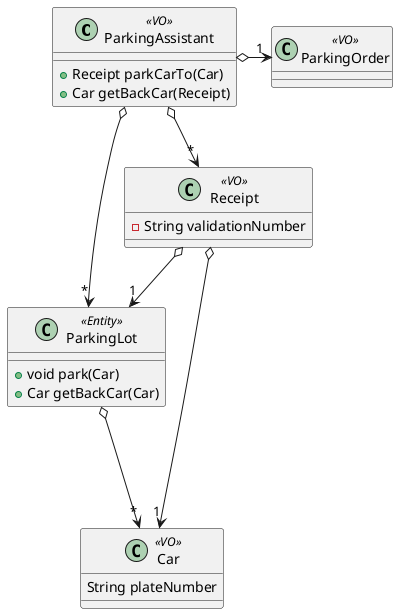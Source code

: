 @startuml
ParkingAssistant o--> "*" ParkingLot
ParkingAssistant o-> "1" ParkingOrder
ParkingAssistant o--> "*" Receipt
Receipt o---> "1" Car
Receipt o--> "1" ParkingLot
ParkingLot o---> "*" Car

class Car <<VO>> {
String plateNumber
}

class ParkingLot <<Entity>> {
+void park(Car)
+Car getBackCar(Car)
}


class Receipt <<VO>> {
-String validationNumber
}

class ParkingAssistant <<VO>> {
+Receipt parkCarTo(Car)
+Car getBackCar(Receipt)
}
class ParkingOrder <<VO>>


@enduml
